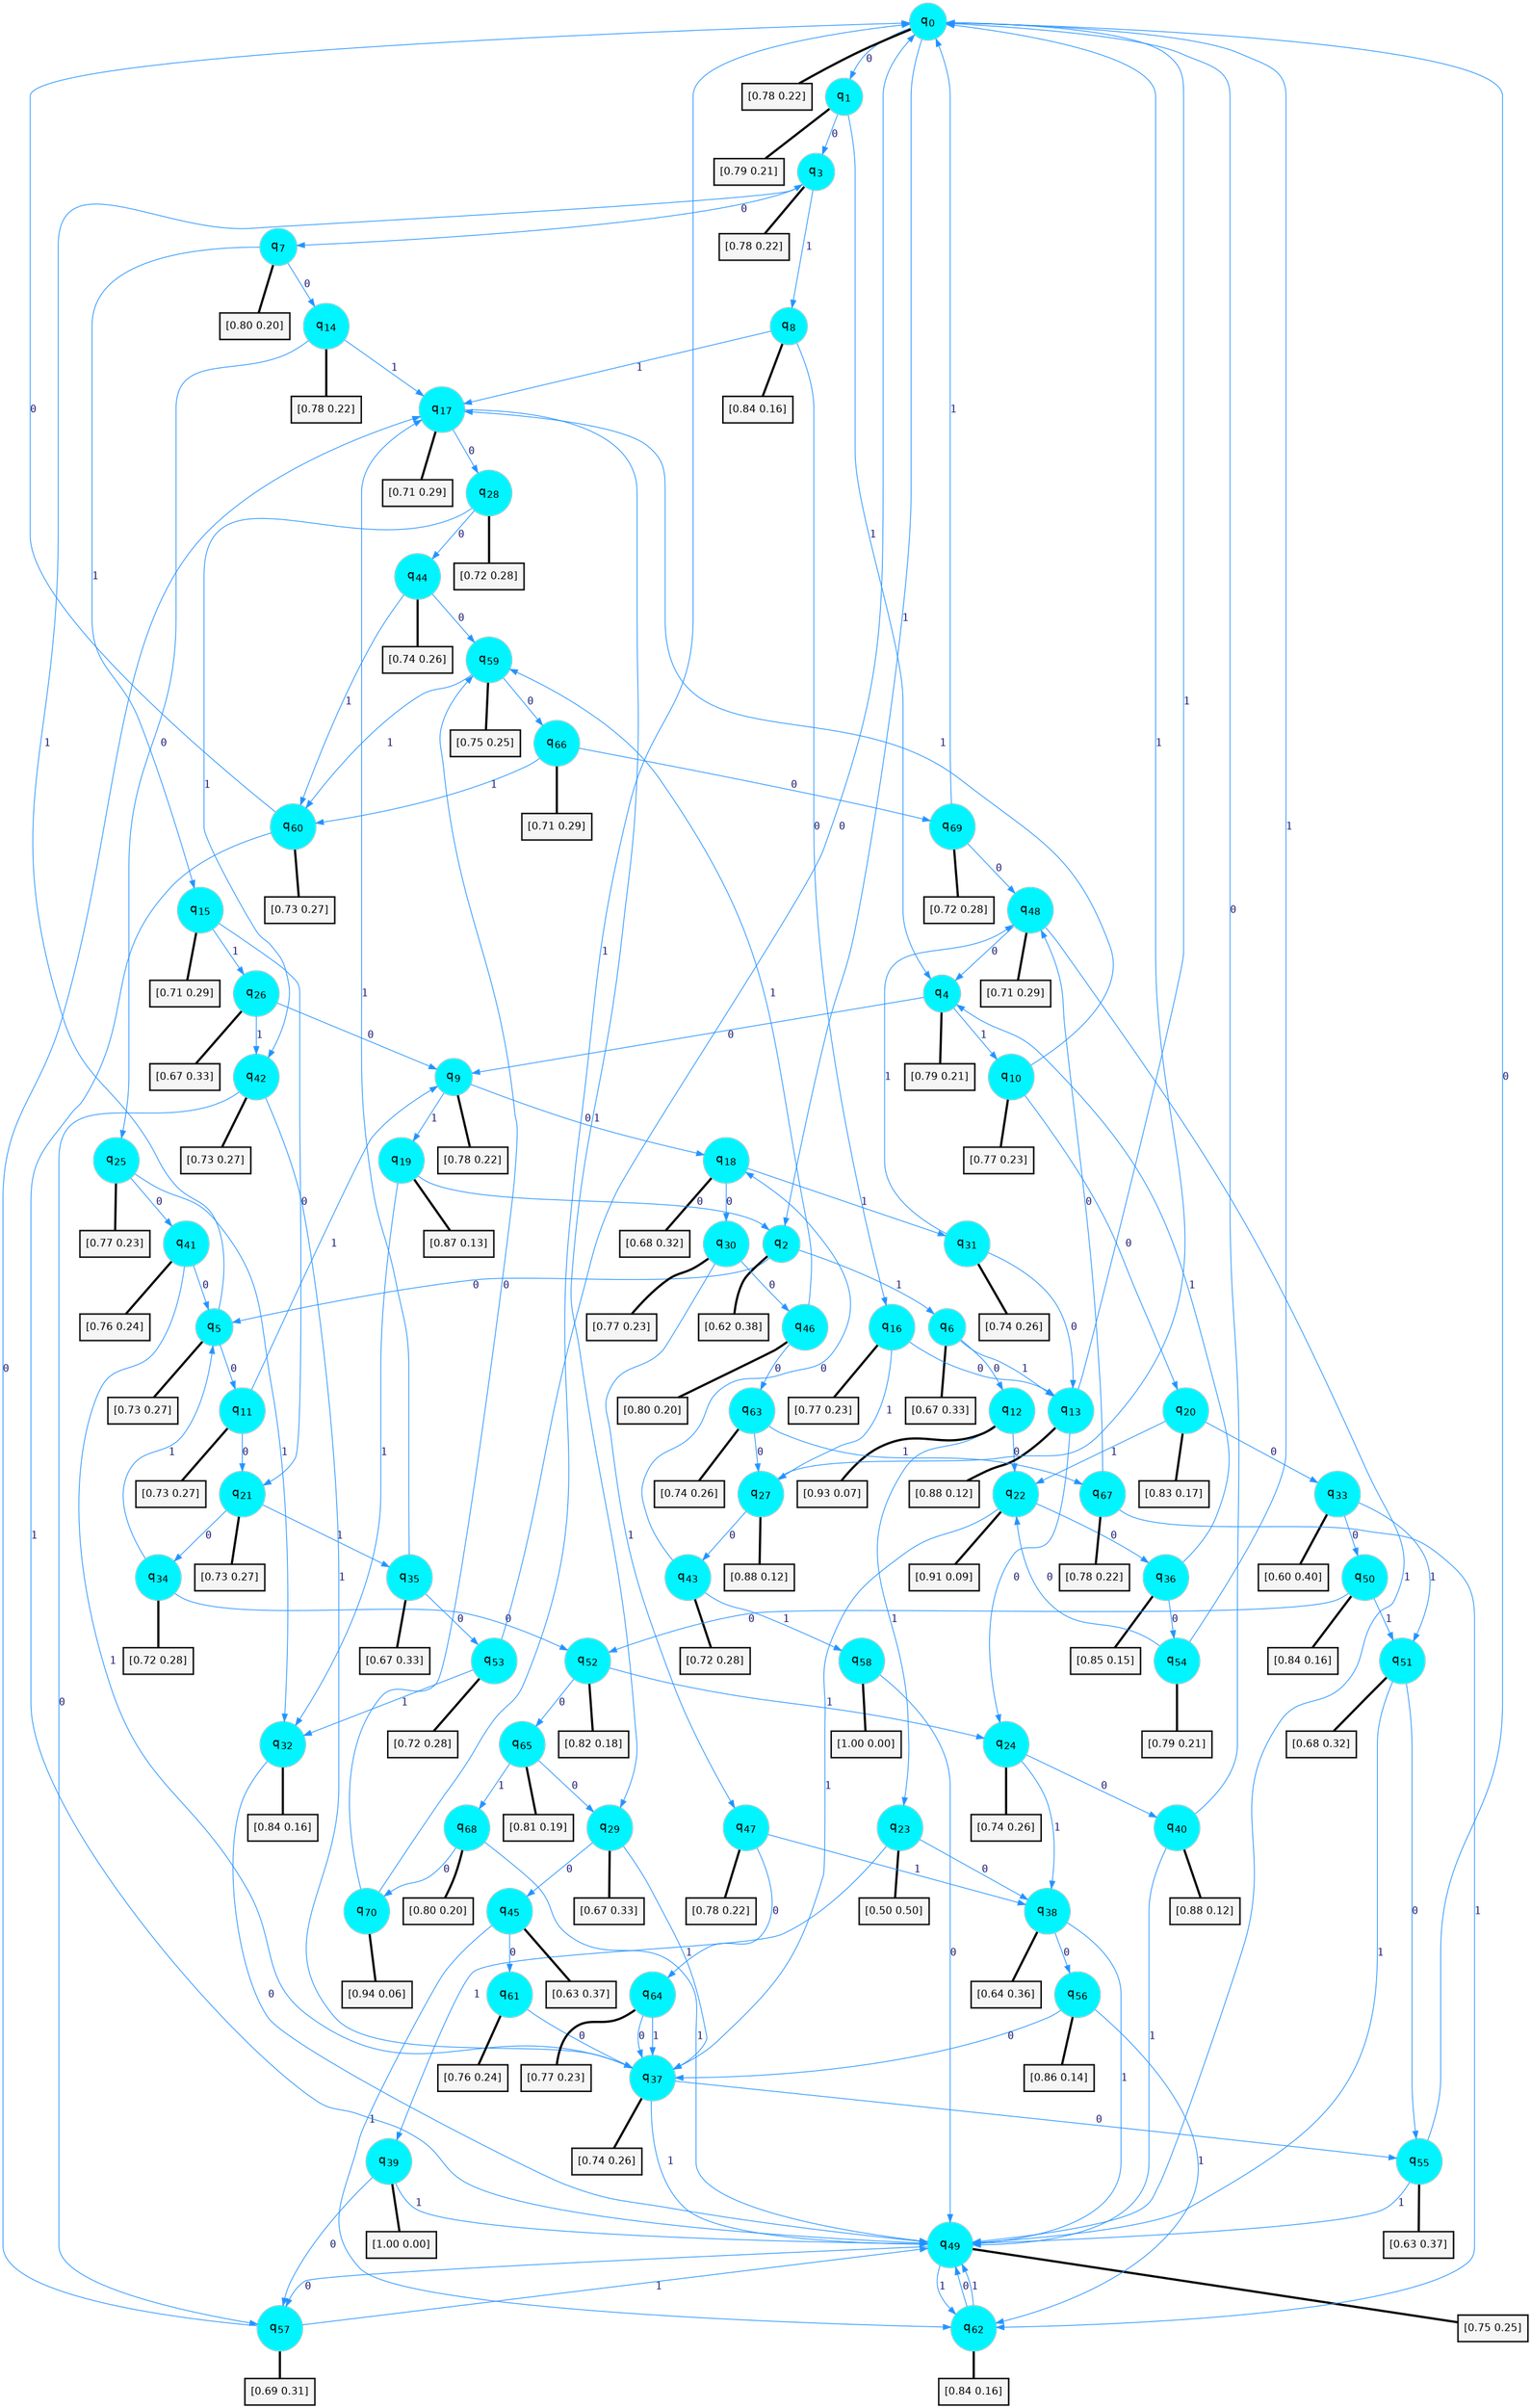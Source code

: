 digraph G {
graph [
bgcolor=transparent, dpi=300, rankdir=TD, size="40,25"];
node [
color=gray, fillcolor=turquoise1, fontcolor=black, fontname=Helvetica, fontsize=16, fontweight=bold, shape=circle, style=filled];
edge [
arrowsize=1, color=dodgerblue1, fontcolor=midnightblue, fontname=courier, fontweight=bold, penwidth=1, style=solid, weight=20];
0[label=<q<SUB>0</SUB>>];
1[label=<q<SUB>1</SUB>>];
2[label=<q<SUB>2</SUB>>];
3[label=<q<SUB>3</SUB>>];
4[label=<q<SUB>4</SUB>>];
5[label=<q<SUB>5</SUB>>];
6[label=<q<SUB>6</SUB>>];
7[label=<q<SUB>7</SUB>>];
8[label=<q<SUB>8</SUB>>];
9[label=<q<SUB>9</SUB>>];
10[label=<q<SUB>10</SUB>>];
11[label=<q<SUB>11</SUB>>];
12[label=<q<SUB>12</SUB>>];
13[label=<q<SUB>13</SUB>>];
14[label=<q<SUB>14</SUB>>];
15[label=<q<SUB>15</SUB>>];
16[label=<q<SUB>16</SUB>>];
17[label=<q<SUB>17</SUB>>];
18[label=<q<SUB>18</SUB>>];
19[label=<q<SUB>19</SUB>>];
20[label=<q<SUB>20</SUB>>];
21[label=<q<SUB>21</SUB>>];
22[label=<q<SUB>22</SUB>>];
23[label=<q<SUB>23</SUB>>];
24[label=<q<SUB>24</SUB>>];
25[label=<q<SUB>25</SUB>>];
26[label=<q<SUB>26</SUB>>];
27[label=<q<SUB>27</SUB>>];
28[label=<q<SUB>28</SUB>>];
29[label=<q<SUB>29</SUB>>];
30[label=<q<SUB>30</SUB>>];
31[label=<q<SUB>31</SUB>>];
32[label=<q<SUB>32</SUB>>];
33[label=<q<SUB>33</SUB>>];
34[label=<q<SUB>34</SUB>>];
35[label=<q<SUB>35</SUB>>];
36[label=<q<SUB>36</SUB>>];
37[label=<q<SUB>37</SUB>>];
38[label=<q<SUB>38</SUB>>];
39[label=<q<SUB>39</SUB>>];
40[label=<q<SUB>40</SUB>>];
41[label=<q<SUB>41</SUB>>];
42[label=<q<SUB>42</SUB>>];
43[label=<q<SUB>43</SUB>>];
44[label=<q<SUB>44</SUB>>];
45[label=<q<SUB>45</SUB>>];
46[label=<q<SUB>46</SUB>>];
47[label=<q<SUB>47</SUB>>];
48[label=<q<SUB>48</SUB>>];
49[label=<q<SUB>49</SUB>>];
50[label=<q<SUB>50</SUB>>];
51[label=<q<SUB>51</SUB>>];
52[label=<q<SUB>52</SUB>>];
53[label=<q<SUB>53</SUB>>];
54[label=<q<SUB>54</SUB>>];
55[label=<q<SUB>55</SUB>>];
56[label=<q<SUB>56</SUB>>];
57[label=<q<SUB>57</SUB>>];
58[label=<q<SUB>58</SUB>>];
59[label=<q<SUB>59</SUB>>];
60[label=<q<SUB>60</SUB>>];
61[label=<q<SUB>61</SUB>>];
62[label=<q<SUB>62</SUB>>];
63[label=<q<SUB>63</SUB>>];
64[label=<q<SUB>64</SUB>>];
65[label=<q<SUB>65</SUB>>];
66[label=<q<SUB>66</SUB>>];
67[label=<q<SUB>67</SUB>>];
68[label=<q<SUB>68</SUB>>];
69[label=<q<SUB>69</SUB>>];
70[label=<q<SUB>70</SUB>>];
71[label="[0.78 0.22]", shape=box,fontcolor=black, fontname=Helvetica, fontsize=14, penwidth=2, fillcolor=whitesmoke,color=black];
72[label="[0.79 0.21]", shape=box,fontcolor=black, fontname=Helvetica, fontsize=14, penwidth=2, fillcolor=whitesmoke,color=black];
73[label="[0.62 0.38]", shape=box,fontcolor=black, fontname=Helvetica, fontsize=14, penwidth=2, fillcolor=whitesmoke,color=black];
74[label="[0.78 0.22]", shape=box,fontcolor=black, fontname=Helvetica, fontsize=14, penwidth=2, fillcolor=whitesmoke,color=black];
75[label="[0.79 0.21]", shape=box,fontcolor=black, fontname=Helvetica, fontsize=14, penwidth=2, fillcolor=whitesmoke,color=black];
76[label="[0.73 0.27]", shape=box,fontcolor=black, fontname=Helvetica, fontsize=14, penwidth=2, fillcolor=whitesmoke,color=black];
77[label="[0.67 0.33]", shape=box,fontcolor=black, fontname=Helvetica, fontsize=14, penwidth=2, fillcolor=whitesmoke,color=black];
78[label="[0.80 0.20]", shape=box,fontcolor=black, fontname=Helvetica, fontsize=14, penwidth=2, fillcolor=whitesmoke,color=black];
79[label="[0.84 0.16]", shape=box,fontcolor=black, fontname=Helvetica, fontsize=14, penwidth=2, fillcolor=whitesmoke,color=black];
80[label="[0.78 0.22]", shape=box,fontcolor=black, fontname=Helvetica, fontsize=14, penwidth=2, fillcolor=whitesmoke,color=black];
81[label="[0.77 0.23]", shape=box,fontcolor=black, fontname=Helvetica, fontsize=14, penwidth=2, fillcolor=whitesmoke,color=black];
82[label="[0.73 0.27]", shape=box,fontcolor=black, fontname=Helvetica, fontsize=14, penwidth=2, fillcolor=whitesmoke,color=black];
83[label="[0.93 0.07]", shape=box,fontcolor=black, fontname=Helvetica, fontsize=14, penwidth=2, fillcolor=whitesmoke,color=black];
84[label="[0.88 0.12]", shape=box,fontcolor=black, fontname=Helvetica, fontsize=14, penwidth=2, fillcolor=whitesmoke,color=black];
85[label="[0.78 0.22]", shape=box,fontcolor=black, fontname=Helvetica, fontsize=14, penwidth=2, fillcolor=whitesmoke,color=black];
86[label="[0.71 0.29]", shape=box,fontcolor=black, fontname=Helvetica, fontsize=14, penwidth=2, fillcolor=whitesmoke,color=black];
87[label="[0.77 0.23]", shape=box,fontcolor=black, fontname=Helvetica, fontsize=14, penwidth=2, fillcolor=whitesmoke,color=black];
88[label="[0.71 0.29]", shape=box,fontcolor=black, fontname=Helvetica, fontsize=14, penwidth=2, fillcolor=whitesmoke,color=black];
89[label="[0.68 0.32]", shape=box,fontcolor=black, fontname=Helvetica, fontsize=14, penwidth=2, fillcolor=whitesmoke,color=black];
90[label="[0.87 0.13]", shape=box,fontcolor=black, fontname=Helvetica, fontsize=14, penwidth=2, fillcolor=whitesmoke,color=black];
91[label="[0.83 0.17]", shape=box,fontcolor=black, fontname=Helvetica, fontsize=14, penwidth=2, fillcolor=whitesmoke,color=black];
92[label="[0.73 0.27]", shape=box,fontcolor=black, fontname=Helvetica, fontsize=14, penwidth=2, fillcolor=whitesmoke,color=black];
93[label="[0.91 0.09]", shape=box,fontcolor=black, fontname=Helvetica, fontsize=14, penwidth=2, fillcolor=whitesmoke,color=black];
94[label="[0.50 0.50]", shape=box,fontcolor=black, fontname=Helvetica, fontsize=14, penwidth=2, fillcolor=whitesmoke,color=black];
95[label="[0.74 0.26]", shape=box,fontcolor=black, fontname=Helvetica, fontsize=14, penwidth=2, fillcolor=whitesmoke,color=black];
96[label="[0.77 0.23]", shape=box,fontcolor=black, fontname=Helvetica, fontsize=14, penwidth=2, fillcolor=whitesmoke,color=black];
97[label="[0.67 0.33]", shape=box,fontcolor=black, fontname=Helvetica, fontsize=14, penwidth=2, fillcolor=whitesmoke,color=black];
98[label="[0.88 0.12]", shape=box,fontcolor=black, fontname=Helvetica, fontsize=14, penwidth=2, fillcolor=whitesmoke,color=black];
99[label="[0.72 0.28]", shape=box,fontcolor=black, fontname=Helvetica, fontsize=14, penwidth=2, fillcolor=whitesmoke,color=black];
100[label="[0.67 0.33]", shape=box,fontcolor=black, fontname=Helvetica, fontsize=14, penwidth=2, fillcolor=whitesmoke,color=black];
101[label="[0.77 0.23]", shape=box,fontcolor=black, fontname=Helvetica, fontsize=14, penwidth=2, fillcolor=whitesmoke,color=black];
102[label="[0.74 0.26]", shape=box,fontcolor=black, fontname=Helvetica, fontsize=14, penwidth=2, fillcolor=whitesmoke,color=black];
103[label="[0.84 0.16]", shape=box,fontcolor=black, fontname=Helvetica, fontsize=14, penwidth=2, fillcolor=whitesmoke,color=black];
104[label="[0.60 0.40]", shape=box,fontcolor=black, fontname=Helvetica, fontsize=14, penwidth=2, fillcolor=whitesmoke,color=black];
105[label="[0.72 0.28]", shape=box,fontcolor=black, fontname=Helvetica, fontsize=14, penwidth=2, fillcolor=whitesmoke,color=black];
106[label="[0.67 0.33]", shape=box,fontcolor=black, fontname=Helvetica, fontsize=14, penwidth=2, fillcolor=whitesmoke,color=black];
107[label="[0.85 0.15]", shape=box,fontcolor=black, fontname=Helvetica, fontsize=14, penwidth=2, fillcolor=whitesmoke,color=black];
108[label="[0.74 0.26]", shape=box,fontcolor=black, fontname=Helvetica, fontsize=14, penwidth=2, fillcolor=whitesmoke,color=black];
109[label="[0.64 0.36]", shape=box,fontcolor=black, fontname=Helvetica, fontsize=14, penwidth=2, fillcolor=whitesmoke,color=black];
110[label="[1.00 0.00]", shape=box,fontcolor=black, fontname=Helvetica, fontsize=14, penwidth=2, fillcolor=whitesmoke,color=black];
111[label="[0.88 0.12]", shape=box,fontcolor=black, fontname=Helvetica, fontsize=14, penwidth=2, fillcolor=whitesmoke,color=black];
112[label="[0.76 0.24]", shape=box,fontcolor=black, fontname=Helvetica, fontsize=14, penwidth=2, fillcolor=whitesmoke,color=black];
113[label="[0.73 0.27]", shape=box,fontcolor=black, fontname=Helvetica, fontsize=14, penwidth=2, fillcolor=whitesmoke,color=black];
114[label="[0.72 0.28]", shape=box,fontcolor=black, fontname=Helvetica, fontsize=14, penwidth=2, fillcolor=whitesmoke,color=black];
115[label="[0.74 0.26]", shape=box,fontcolor=black, fontname=Helvetica, fontsize=14, penwidth=2, fillcolor=whitesmoke,color=black];
116[label="[0.63 0.37]", shape=box,fontcolor=black, fontname=Helvetica, fontsize=14, penwidth=2, fillcolor=whitesmoke,color=black];
117[label="[0.80 0.20]", shape=box,fontcolor=black, fontname=Helvetica, fontsize=14, penwidth=2, fillcolor=whitesmoke,color=black];
118[label="[0.78 0.22]", shape=box,fontcolor=black, fontname=Helvetica, fontsize=14, penwidth=2, fillcolor=whitesmoke,color=black];
119[label="[0.71 0.29]", shape=box,fontcolor=black, fontname=Helvetica, fontsize=14, penwidth=2, fillcolor=whitesmoke,color=black];
120[label="[0.75 0.25]", shape=box,fontcolor=black, fontname=Helvetica, fontsize=14, penwidth=2, fillcolor=whitesmoke,color=black];
121[label="[0.84 0.16]", shape=box,fontcolor=black, fontname=Helvetica, fontsize=14, penwidth=2, fillcolor=whitesmoke,color=black];
122[label="[0.68 0.32]", shape=box,fontcolor=black, fontname=Helvetica, fontsize=14, penwidth=2, fillcolor=whitesmoke,color=black];
123[label="[0.82 0.18]", shape=box,fontcolor=black, fontname=Helvetica, fontsize=14, penwidth=2, fillcolor=whitesmoke,color=black];
124[label="[0.72 0.28]", shape=box,fontcolor=black, fontname=Helvetica, fontsize=14, penwidth=2, fillcolor=whitesmoke,color=black];
125[label="[0.79 0.21]", shape=box,fontcolor=black, fontname=Helvetica, fontsize=14, penwidth=2, fillcolor=whitesmoke,color=black];
126[label="[0.63 0.37]", shape=box,fontcolor=black, fontname=Helvetica, fontsize=14, penwidth=2, fillcolor=whitesmoke,color=black];
127[label="[0.86 0.14]", shape=box,fontcolor=black, fontname=Helvetica, fontsize=14, penwidth=2, fillcolor=whitesmoke,color=black];
128[label="[0.69 0.31]", shape=box,fontcolor=black, fontname=Helvetica, fontsize=14, penwidth=2, fillcolor=whitesmoke,color=black];
129[label="[1.00 0.00]", shape=box,fontcolor=black, fontname=Helvetica, fontsize=14, penwidth=2, fillcolor=whitesmoke,color=black];
130[label="[0.75 0.25]", shape=box,fontcolor=black, fontname=Helvetica, fontsize=14, penwidth=2, fillcolor=whitesmoke,color=black];
131[label="[0.73 0.27]", shape=box,fontcolor=black, fontname=Helvetica, fontsize=14, penwidth=2, fillcolor=whitesmoke,color=black];
132[label="[0.76 0.24]", shape=box,fontcolor=black, fontname=Helvetica, fontsize=14, penwidth=2, fillcolor=whitesmoke,color=black];
133[label="[0.84 0.16]", shape=box,fontcolor=black, fontname=Helvetica, fontsize=14, penwidth=2, fillcolor=whitesmoke,color=black];
134[label="[0.74 0.26]", shape=box,fontcolor=black, fontname=Helvetica, fontsize=14, penwidth=2, fillcolor=whitesmoke,color=black];
135[label="[0.77 0.23]", shape=box,fontcolor=black, fontname=Helvetica, fontsize=14, penwidth=2, fillcolor=whitesmoke,color=black];
136[label="[0.81 0.19]", shape=box,fontcolor=black, fontname=Helvetica, fontsize=14, penwidth=2, fillcolor=whitesmoke,color=black];
137[label="[0.71 0.29]", shape=box,fontcolor=black, fontname=Helvetica, fontsize=14, penwidth=2, fillcolor=whitesmoke,color=black];
138[label="[0.78 0.22]", shape=box,fontcolor=black, fontname=Helvetica, fontsize=14, penwidth=2, fillcolor=whitesmoke,color=black];
139[label="[0.80 0.20]", shape=box,fontcolor=black, fontname=Helvetica, fontsize=14, penwidth=2, fillcolor=whitesmoke,color=black];
140[label="[0.72 0.28]", shape=box,fontcolor=black, fontname=Helvetica, fontsize=14, penwidth=2, fillcolor=whitesmoke,color=black];
141[label="[0.94 0.06]", shape=box,fontcolor=black, fontname=Helvetica, fontsize=14, penwidth=2, fillcolor=whitesmoke,color=black];
0->1 [label=0];
0->2 [label=1];
0->71 [arrowhead=none, penwidth=3,color=black];
1->3 [label=0];
1->4 [label=1];
1->72 [arrowhead=none, penwidth=3,color=black];
2->5 [label=0];
2->6 [label=1];
2->73 [arrowhead=none, penwidth=3,color=black];
3->7 [label=0];
3->8 [label=1];
3->74 [arrowhead=none, penwidth=3,color=black];
4->9 [label=0];
4->10 [label=1];
4->75 [arrowhead=none, penwidth=3,color=black];
5->11 [label=0];
5->3 [label=1];
5->76 [arrowhead=none, penwidth=3,color=black];
6->12 [label=0];
6->13 [label=1];
6->77 [arrowhead=none, penwidth=3,color=black];
7->14 [label=0];
7->15 [label=1];
7->78 [arrowhead=none, penwidth=3,color=black];
8->16 [label=0];
8->17 [label=1];
8->79 [arrowhead=none, penwidth=3,color=black];
9->18 [label=0];
9->19 [label=1];
9->80 [arrowhead=none, penwidth=3,color=black];
10->20 [label=0];
10->17 [label=1];
10->81 [arrowhead=none, penwidth=3,color=black];
11->21 [label=0];
11->9 [label=1];
11->82 [arrowhead=none, penwidth=3,color=black];
12->22 [label=0];
12->23 [label=1];
12->83 [arrowhead=none, penwidth=3,color=black];
13->24 [label=0];
13->0 [label=1];
13->84 [arrowhead=none, penwidth=3,color=black];
14->25 [label=0];
14->17 [label=1];
14->85 [arrowhead=none, penwidth=3,color=black];
15->21 [label=0];
15->26 [label=1];
15->86 [arrowhead=none, penwidth=3,color=black];
16->13 [label=0];
16->27 [label=1];
16->87 [arrowhead=none, penwidth=3,color=black];
17->28 [label=0];
17->29 [label=1];
17->88 [arrowhead=none, penwidth=3,color=black];
18->30 [label=0];
18->31 [label=1];
18->89 [arrowhead=none, penwidth=3,color=black];
19->2 [label=0];
19->32 [label=1];
19->90 [arrowhead=none, penwidth=3,color=black];
20->33 [label=0];
20->22 [label=1];
20->91 [arrowhead=none, penwidth=3,color=black];
21->34 [label=0];
21->35 [label=1];
21->92 [arrowhead=none, penwidth=3,color=black];
22->36 [label=0];
22->37 [label=1];
22->93 [arrowhead=none, penwidth=3,color=black];
23->38 [label=0];
23->39 [label=1];
23->94 [arrowhead=none, penwidth=3,color=black];
24->40 [label=0];
24->38 [label=1];
24->95 [arrowhead=none, penwidth=3,color=black];
25->41 [label=0];
25->32 [label=1];
25->96 [arrowhead=none, penwidth=3,color=black];
26->9 [label=0];
26->42 [label=1];
26->97 [arrowhead=none, penwidth=3,color=black];
27->43 [label=0];
27->0 [label=1];
27->98 [arrowhead=none, penwidth=3,color=black];
28->44 [label=0];
28->42 [label=1];
28->99 [arrowhead=none, penwidth=3,color=black];
29->45 [label=0];
29->37 [label=1];
29->100 [arrowhead=none, penwidth=3,color=black];
30->46 [label=0];
30->47 [label=1];
30->101 [arrowhead=none, penwidth=3,color=black];
31->13 [label=0];
31->48 [label=1];
31->102 [arrowhead=none, penwidth=3,color=black];
32->49 [label=0];
32->103 [arrowhead=none, penwidth=3,color=black];
33->50 [label=0];
33->51 [label=1];
33->104 [arrowhead=none, penwidth=3,color=black];
34->52 [label=0];
34->5 [label=1];
34->105 [arrowhead=none, penwidth=3,color=black];
35->53 [label=0];
35->17 [label=1];
35->106 [arrowhead=none, penwidth=3,color=black];
36->54 [label=0];
36->4 [label=1];
36->107 [arrowhead=none, penwidth=3,color=black];
37->55 [label=0];
37->49 [label=1];
37->108 [arrowhead=none, penwidth=3,color=black];
38->56 [label=0];
38->49 [label=1];
38->109 [arrowhead=none, penwidth=3,color=black];
39->57 [label=0];
39->49 [label=1];
39->110 [arrowhead=none, penwidth=3,color=black];
40->0 [label=0];
40->49 [label=1];
40->111 [arrowhead=none, penwidth=3,color=black];
41->5 [label=0];
41->37 [label=1];
41->112 [arrowhead=none, penwidth=3,color=black];
42->57 [label=0];
42->37 [label=1];
42->113 [arrowhead=none, penwidth=3,color=black];
43->18 [label=0];
43->58 [label=1];
43->114 [arrowhead=none, penwidth=3,color=black];
44->59 [label=0];
44->60 [label=1];
44->115 [arrowhead=none, penwidth=3,color=black];
45->61 [label=0];
45->62 [label=1];
45->116 [arrowhead=none, penwidth=3,color=black];
46->63 [label=0];
46->59 [label=1];
46->117 [arrowhead=none, penwidth=3,color=black];
47->64 [label=0];
47->38 [label=1];
47->118 [arrowhead=none, penwidth=3,color=black];
48->4 [label=0];
48->49 [label=1];
48->119 [arrowhead=none, penwidth=3,color=black];
49->57 [label=0];
49->62 [label=1];
49->120 [arrowhead=none, penwidth=3,color=black];
50->52 [label=0];
50->51 [label=1];
50->121 [arrowhead=none, penwidth=3,color=black];
51->55 [label=0];
51->49 [label=1];
51->122 [arrowhead=none, penwidth=3,color=black];
52->65 [label=0];
52->24 [label=1];
52->123 [arrowhead=none, penwidth=3,color=black];
53->0 [label=0];
53->32 [label=1];
53->124 [arrowhead=none, penwidth=3,color=black];
54->22 [label=0];
54->0 [label=1];
54->125 [arrowhead=none, penwidth=3,color=black];
55->0 [label=0];
55->49 [label=1];
55->126 [arrowhead=none, penwidth=3,color=black];
56->37 [label=0];
56->62 [label=1];
56->127 [arrowhead=none, penwidth=3,color=black];
57->17 [label=0];
57->49 [label=1];
57->128 [arrowhead=none, penwidth=3,color=black];
58->49 [label=0];
58->129 [arrowhead=none, penwidth=3,color=black];
59->66 [label=0];
59->60 [label=1];
59->130 [arrowhead=none, penwidth=3,color=black];
60->0 [label=0];
60->49 [label=1];
60->131 [arrowhead=none, penwidth=3,color=black];
61->37 [label=0];
61->132 [arrowhead=none, penwidth=3,color=black];
62->49 [label=0];
62->49 [label=1];
62->133 [arrowhead=none, penwidth=3,color=black];
63->27 [label=0];
63->67 [label=1];
63->134 [arrowhead=none, penwidth=3,color=black];
64->37 [label=0];
64->37 [label=1];
64->135 [arrowhead=none, penwidth=3,color=black];
65->29 [label=0];
65->68 [label=1];
65->136 [arrowhead=none, penwidth=3,color=black];
66->69 [label=0];
66->60 [label=1];
66->137 [arrowhead=none, penwidth=3,color=black];
67->48 [label=0];
67->62 [label=1];
67->138 [arrowhead=none, penwidth=3,color=black];
68->70 [label=0];
68->49 [label=1];
68->139 [arrowhead=none, penwidth=3,color=black];
69->48 [label=0];
69->0 [label=1];
69->140 [arrowhead=none, penwidth=3,color=black];
70->59 [label=0];
70->0 [label=1];
70->141 [arrowhead=none, penwidth=3,color=black];
}
